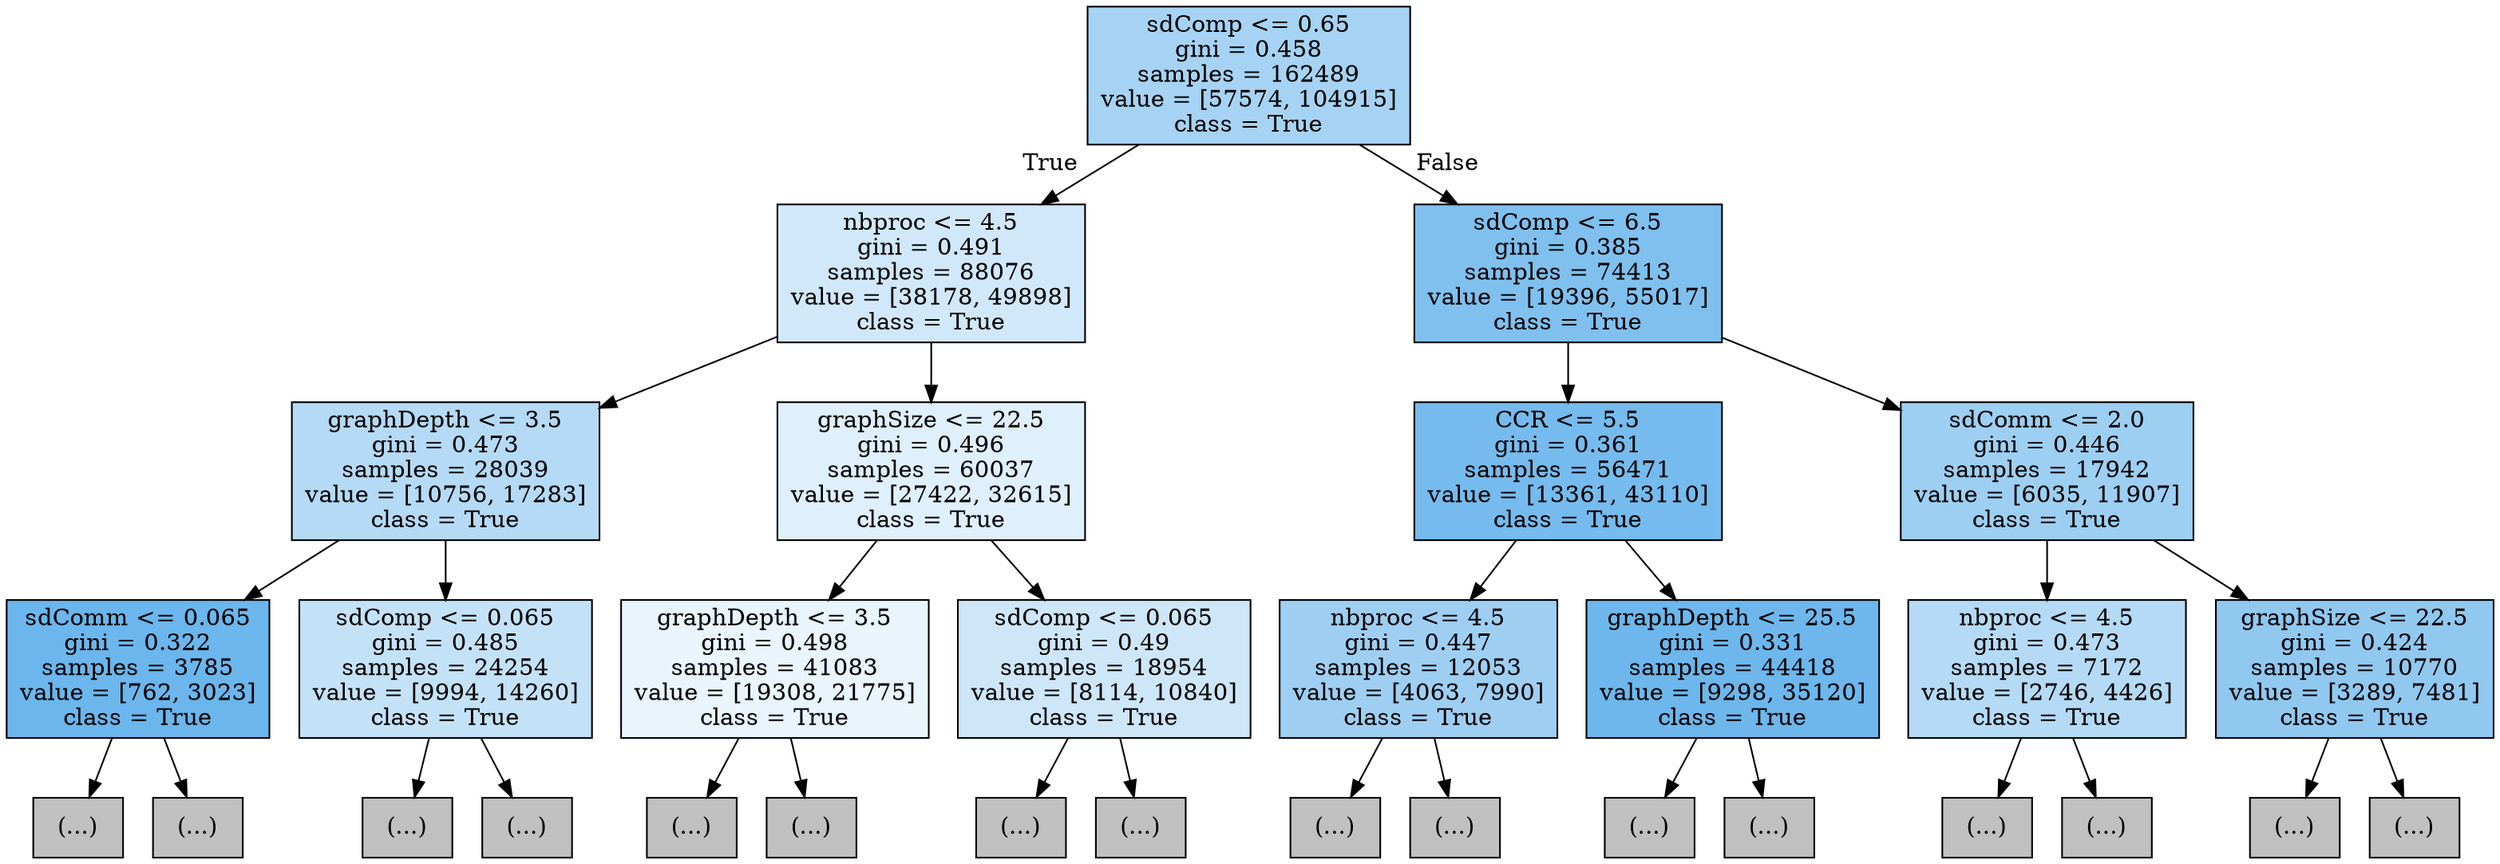 digraph Tree {
node [shape=box, style="filled", color="black"] ;
0 [label="sdComp <= 0.65\ngini = 0.458\nsamples = 162489\nvalue = [57574, 104915]\nclass = True", fillcolor="#a6d3f3"] ;
1 [label="nbproc <= 4.5\ngini = 0.491\nsamples = 88076\nvalue = [38178, 49898]\nclass = True", fillcolor="#d0e8f9"] ;
0 -> 1 [labeldistance=2.5, labelangle=45, headlabel="True"] ;
2 [label="graphDepth <= 3.5\ngini = 0.473\nsamples = 28039\nvalue = [10756, 17283]\nclass = True", fillcolor="#b4daf5"] ;
1 -> 2 ;
3 [label="sdComm <= 0.065\ngini = 0.322\nsamples = 3785\nvalue = [762, 3023]\nclass = True", fillcolor="#6bb6ec"] ;
2 -> 3 ;
4 [label="(...)", fillcolor="#C0C0C0"] ;
3 -> 4 ;
9 [label="(...)", fillcolor="#C0C0C0"] ;
3 -> 9 ;
20 [label="sdComp <= 0.065\ngini = 0.485\nsamples = 24254\nvalue = [9994, 14260]\nclass = True", fillcolor="#c4e2f7"] ;
2 -> 20 ;
21 [label="(...)", fillcolor="#C0C0C0"] ;
20 -> 21 ;
104 [label="(...)", fillcolor="#C0C0C0"] ;
20 -> 104 ;
229 [label="graphSize <= 22.5\ngini = 0.496\nsamples = 60037\nvalue = [27422, 32615]\nclass = True", fillcolor="#dfeffb"] ;
1 -> 229 ;
230 [label="graphDepth <= 3.5\ngini = 0.498\nsamples = 41083\nvalue = [19308, 21775]\nclass = True", fillcolor="#e9f4fc"] ;
229 -> 230 ;
231 [label="(...)", fillcolor="#C0C0C0"] ;
230 -> 231 ;
260 [label="(...)", fillcolor="#C0C0C0"] ;
230 -> 260 ;
289 [label="sdComp <= 0.065\ngini = 0.49\nsamples = 18954\nvalue = [8114, 10840]\nclass = True", fillcolor="#cde6f8"] ;
229 -> 289 ;
290 [label="(...)", fillcolor="#C0C0C0"] ;
289 -> 290 ;
361 [label="(...)", fillcolor="#C0C0C0"] ;
289 -> 361 ;
468 [label="sdComp <= 6.5\ngini = 0.385\nsamples = 74413\nvalue = [19396, 55017]\nclass = True", fillcolor="#7fc0ee"] ;
0 -> 468 [labeldistance=2.5, labelangle=-45, headlabel="False"] ;
469 [label="CCR <= 5.5\ngini = 0.361\nsamples = 56471\nvalue = [13361, 43110]\nclass = True", fillcolor="#76bbed"] ;
468 -> 469 ;
470 [label="nbproc <= 4.5\ngini = 0.447\nsamples = 12053\nvalue = [4063, 7990]\nclass = True", fillcolor="#9ecff2"] ;
469 -> 470 ;
471 [label="(...)", fillcolor="#C0C0C0"] ;
470 -> 471 ;
518 [label="(...)", fillcolor="#C0C0C0"] ;
470 -> 518 ;
565 [label="graphDepth <= 25.5\ngini = 0.331\nsamples = 44418\nvalue = [9298, 35120]\nclass = True", fillcolor="#6db7ec"] ;
469 -> 565 ;
566 [label="(...)", fillcolor="#C0C0C0"] ;
565 -> 566 ;
715 [label="(...)", fillcolor="#C0C0C0"] ;
565 -> 715 ;
738 [label="sdComm <= 2.0\ngini = 0.446\nsamples = 17942\nvalue = [6035, 11907]\nclass = True", fillcolor="#9dcff2"] ;
468 -> 738 ;
739 [label="nbproc <= 4.5\ngini = 0.473\nsamples = 7172\nvalue = [2746, 4426]\nclass = True", fillcolor="#b4daf5"] ;
738 -> 739 ;
740 [label="(...)", fillcolor="#C0C0C0"] ;
739 -> 740 ;
755 [label="(...)", fillcolor="#C0C0C0"] ;
739 -> 755 ;
770 [label="graphSize <= 22.5\ngini = 0.424\nsamples = 10770\nvalue = [3289, 7481]\nclass = True", fillcolor="#90c8f0"] ;
738 -> 770 ;
771 [label="(...)", fillcolor="#C0C0C0"] ;
770 -> 771 ;
786 [label="(...)", fillcolor="#C0C0C0"] ;
770 -> 786 ;
}